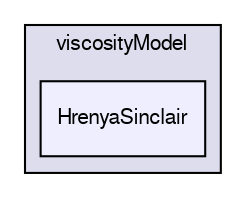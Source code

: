 digraph "applications/solvers/multiphase/twoPhaseEulerFoam/phaseCompressibleTurbulenceModels/kineticTheoryModels/viscosityModel/HrenyaSinclair" {
  bgcolor=transparent;
  compound=true
  node [ fontsize="10", fontname="FreeSans"];
  edge [ labelfontsize="10", labelfontname="FreeSans"];
  subgraph clusterdir_3a016090ec0dbe2adbd41e72261da980 {
    graph [ bgcolor="#ddddee", pencolor="black", label="viscosityModel" fontname="FreeSans", fontsize="10", URL="dir_3a016090ec0dbe2adbd41e72261da980.html"]
  dir_7614c51fa2da5a5f35159827d2bcd9a8 [shape=box, label="HrenyaSinclair", style="filled", fillcolor="#eeeeff", pencolor="black", URL="dir_7614c51fa2da5a5f35159827d2bcd9a8.html"];
  }
}
